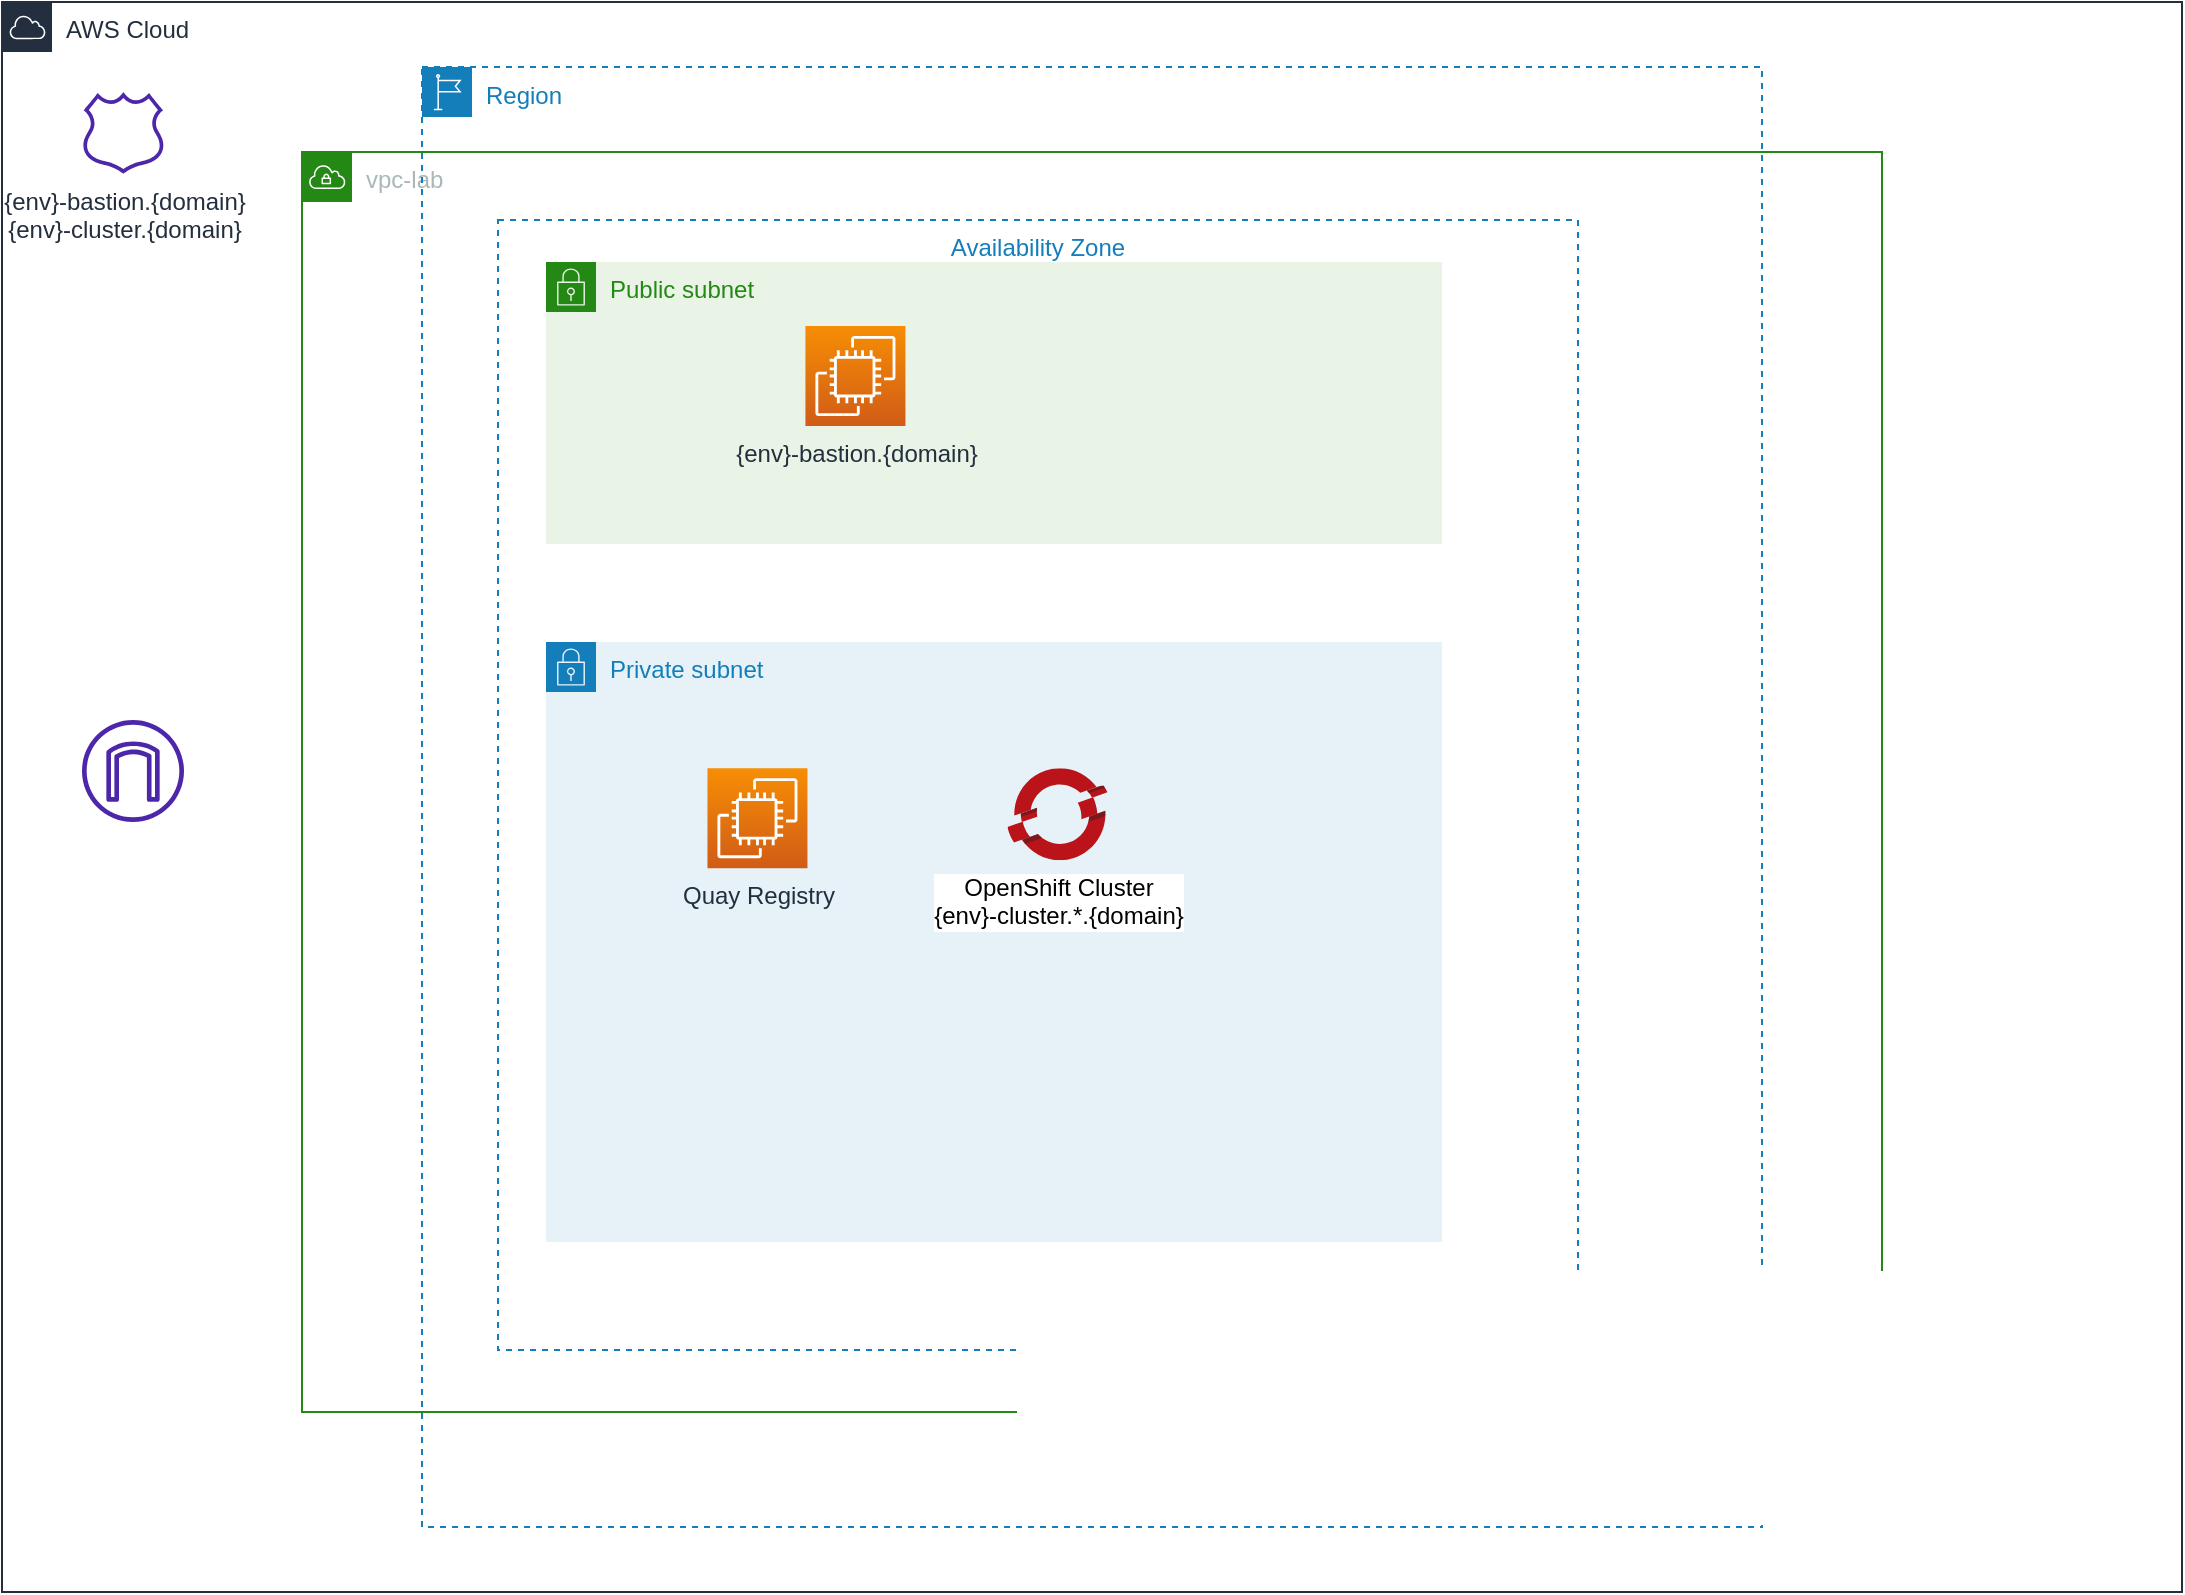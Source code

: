 <mxfile version="18.1.3" type="github">
  <diagram id="8VUKK6DjBfGTKHpWHuer" name="Page-1">
    <mxGraphModel dx="1746" dy="1913" grid="1" gridSize="10" guides="1" tooltips="1" connect="1" arrows="1" fold="1" page="1" pageScale="1" pageWidth="583" pageHeight="827" math="0" shadow="0">
      <root>
        <mxCell id="0" />
        <mxCell id="1" parent="0" />
        <mxCell id="3k9TCZDCFGi4UiMfXnEV-27" value="AWS Cloud" style="points=[[0,0],[0.25,0],[0.5,0],[0.75,0],[1,0],[1,0.25],[1,0.5],[1,0.75],[1,1],[0.75,1],[0.5,1],[0.25,1],[0,1],[0,0.75],[0,0.5],[0,0.25]];outlineConnect=0;gradientColor=none;html=1;whiteSpace=wrap;fontSize=12;fontStyle=0;container=1;pointerEvents=0;collapsible=0;recursiveResize=0;shape=mxgraph.aws4.group;grIcon=mxgraph.aws4.group_aws_cloud;strokeColor=#232F3E;fillColor=none;verticalAlign=top;align=left;spacingLeft=30;fontColor=#232F3E;dashed=0;" vertex="1" parent="1">
          <mxGeometry x="40" y="-795" width="1090" height="795" as="geometry" />
        </mxCell>
        <mxCell id="3k9TCZDCFGi4UiMfXnEV-22" value="vpc-lab&lt;br&gt;" style="points=[[0,0],[0.25,0],[0.5,0],[0.75,0],[1,0],[1,0.25],[1,0.5],[1,0.75],[1,1],[0.75,1],[0.5,1],[0.25,1],[0,1],[0,0.75],[0,0.5],[0,0.25]];outlineConnect=0;gradientColor=none;html=1;whiteSpace=wrap;fontSize=12;fontStyle=0;container=1;pointerEvents=0;collapsible=0;recursiveResize=0;shape=mxgraph.aws4.group;grIcon=mxgraph.aws4.group_vpc;strokeColor=#248814;fillColor=none;verticalAlign=top;align=left;spacingLeft=30;fontColor=#AAB7B8;dashed=0;" vertex="1" parent="3k9TCZDCFGi4UiMfXnEV-27">
          <mxGeometry x="150" y="75" width="790" height="630" as="geometry" />
        </mxCell>
        <mxCell id="3k9TCZDCFGi4UiMfXnEV-24" value="Private subnet" style="points=[[0,0],[0.25,0],[0.5,0],[0.75,0],[1,0],[1,0.25],[1,0.5],[1,0.75],[1,1],[0.75,1],[0.5,1],[0.25,1],[0,1],[0,0.75],[0,0.5],[0,0.25]];outlineConnect=0;gradientColor=none;html=1;whiteSpace=wrap;fontSize=12;fontStyle=0;container=1;pointerEvents=0;collapsible=0;recursiveResize=0;shape=mxgraph.aws4.group;grIcon=mxgraph.aws4.group_security_group;grStroke=0;strokeColor=#147EBA;fillColor=#E6F2F8;verticalAlign=top;align=left;spacingLeft=30;fontColor=#147EBA;dashed=0;" vertex="1" parent="3k9TCZDCFGi4UiMfXnEV-22">
          <mxGeometry x="122" y="245" width="448" height="300" as="geometry" />
        </mxCell>
        <mxCell id="3k9TCZDCFGi4UiMfXnEV-26" value="OpenShift Cluster&lt;br&gt;{env}-cluster.*.{domain}" style="sketch=0;aspect=fixed;html=1;points=[];align=center;image;fontSize=12;image=img/lib/mscae/OpenShift.svg;" vertex="1" parent="3k9TCZDCFGi4UiMfXnEV-24">
          <mxGeometry x="230.73" y="63.08" width="50" height="46" as="geometry" />
        </mxCell>
        <mxCell id="3k9TCZDCFGi4UiMfXnEV-30" value="Quay Registry" style="sketch=0;points=[[0,0,0],[0.25,0,0],[0.5,0,0],[0.75,0,0],[1,0,0],[0,1,0],[0.25,1,0],[0.5,1,0],[0.75,1,0],[1,1,0],[0,0.25,0],[0,0.5,0],[0,0.75,0],[1,0.25,0],[1,0.5,0],[1,0.75,0]];outlineConnect=0;fontColor=#232F3E;gradientColor=#F78E04;gradientDirection=north;fillColor=#D05C17;strokeColor=#ffffff;dashed=0;verticalLabelPosition=bottom;verticalAlign=top;align=center;html=1;fontSize=12;fontStyle=0;aspect=fixed;shape=mxgraph.aws4.resourceIcon;resIcon=mxgraph.aws4.ec2;" vertex="1" parent="3k9TCZDCFGi4UiMfXnEV-24">
          <mxGeometry x="80.73" y="63.08" width="50" height="50" as="geometry" />
        </mxCell>
        <mxCell id="3k9TCZDCFGi4UiMfXnEV-23" value="Public subnet" style="points=[[0,0],[0.25,0],[0.5,0],[0.75,0],[1,0],[1,0.25],[1,0.5],[1,0.75],[1,1],[0.75,1],[0.5,1],[0.25,1],[0,1],[0,0.75],[0,0.5],[0,0.25]];outlineConnect=0;gradientColor=none;html=1;whiteSpace=wrap;fontSize=12;fontStyle=0;container=1;pointerEvents=0;collapsible=0;recursiveResize=0;shape=mxgraph.aws4.group;grIcon=mxgraph.aws4.group_security_group;grStroke=0;strokeColor=#248814;fillColor=#E9F3E6;verticalAlign=top;align=left;spacingLeft=30;fontColor=#248814;dashed=0;" vertex="1" parent="3k9TCZDCFGi4UiMfXnEV-22">
          <mxGeometry x="122" y="55" width="448" height="141" as="geometry" />
        </mxCell>
        <mxCell id="3k9TCZDCFGi4UiMfXnEV-29" value="{env}-bastion.{domain}" style="sketch=0;points=[[0,0,0],[0.25,0,0],[0.5,0,0],[0.75,0,0],[1,0,0],[0,1,0],[0.25,1,0],[0.5,1,0],[0.75,1,0],[1,1,0],[0,0.25,0],[0,0.5,0],[0,0.75,0],[1,0.25,0],[1,0.5,0],[1,0.75,0]];outlineConnect=0;fontColor=#232F3E;gradientColor=#F78E04;gradientDirection=north;fillColor=#D05C17;strokeColor=#ffffff;dashed=0;verticalLabelPosition=bottom;verticalAlign=top;align=center;html=1;fontSize=12;fontStyle=0;aspect=fixed;shape=mxgraph.aws4.resourceIcon;resIcon=mxgraph.aws4.ec2;" vertex="1" parent="3k9TCZDCFGi4UiMfXnEV-23">
          <mxGeometry x="129.72" y="32" width="50" height="50" as="geometry" />
        </mxCell>
        <mxCell id="3k9TCZDCFGi4UiMfXnEV-32" value="Availability Zone" style="fillColor=none;strokeColor=#147EBA;dashed=1;verticalAlign=top;fontStyle=0;fontColor=#147EBA;" vertex="1" parent="3k9TCZDCFGi4UiMfXnEV-22">
          <mxGeometry x="98" y="34" width="540" height="565" as="geometry" />
        </mxCell>
        <mxCell id="3k9TCZDCFGi4UiMfXnEV-17" value="Region" style="points=[[0,0],[0.25,0],[0.5,0],[0.75,0],[1,0],[1,0.25],[1,0.5],[1,0.75],[1,1],[0.75,1],[0.5,1],[0.25,1],[0,1],[0,0.75],[0,0.5],[0,0.25]];outlineConnect=0;gradientColor=none;html=1;whiteSpace=wrap;fontSize=12;fontStyle=0;container=1;pointerEvents=0;collapsible=0;recursiveResize=0;shape=mxgraph.aws4.group;grIcon=mxgraph.aws4.group_region;strokeColor=#147EBA;fillColor=none;verticalAlign=top;align=left;spacingLeft=30;fontColor=#147EBA;dashed=1;" vertex="1" parent="3k9TCZDCFGi4UiMfXnEV-27">
          <mxGeometry x="210" y="32.5" width="670" height="730" as="geometry" />
        </mxCell>
        <mxCell id="3k9TCZDCFGi4UiMfXnEV-14" value="{env}-bastion.{domain}&lt;br&gt;{env}-cluster.{domain}" style="sketch=0;outlineConnect=0;fontColor=#232F3E;gradientColor=none;fillColor=#4D27AA;strokeColor=none;dashed=0;verticalLabelPosition=bottom;verticalAlign=top;align=center;html=1;fontSize=12;fontStyle=0;aspect=fixed;pointerEvents=1;shape=mxgraph.aws4.hosted_zone;" vertex="1" parent="3k9TCZDCFGi4UiMfXnEV-27">
          <mxGeometry x="40.0" y="45.005" width="41.367" height="40.836" as="geometry" />
        </mxCell>
        <mxCell id="3k9TCZDCFGi4UiMfXnEV-31" value="" style="sketch=0;outlineConnect=0;fontColor=#232F3E;gradientColor=none;fillColor=#4D27AA;strokeColor=none;dashed=0;verticalLabelPosition=bottom;verticalAlign=top;align=center;html=1;fontSize=12;fontStyle=0;aspect=fixed;pointerEvents=1;shape=mxgraph.aws4.internet_gateway;" vertex="1" parent="3k9TCZDCFGi4UiMfXnEV-27">
          <mxGeometry x="40" y="359" width="51" height="51" as="geometry" />
        </mxCell>
      </root>
    </mxGraphModel>
  </diagram>
</mxfile>
